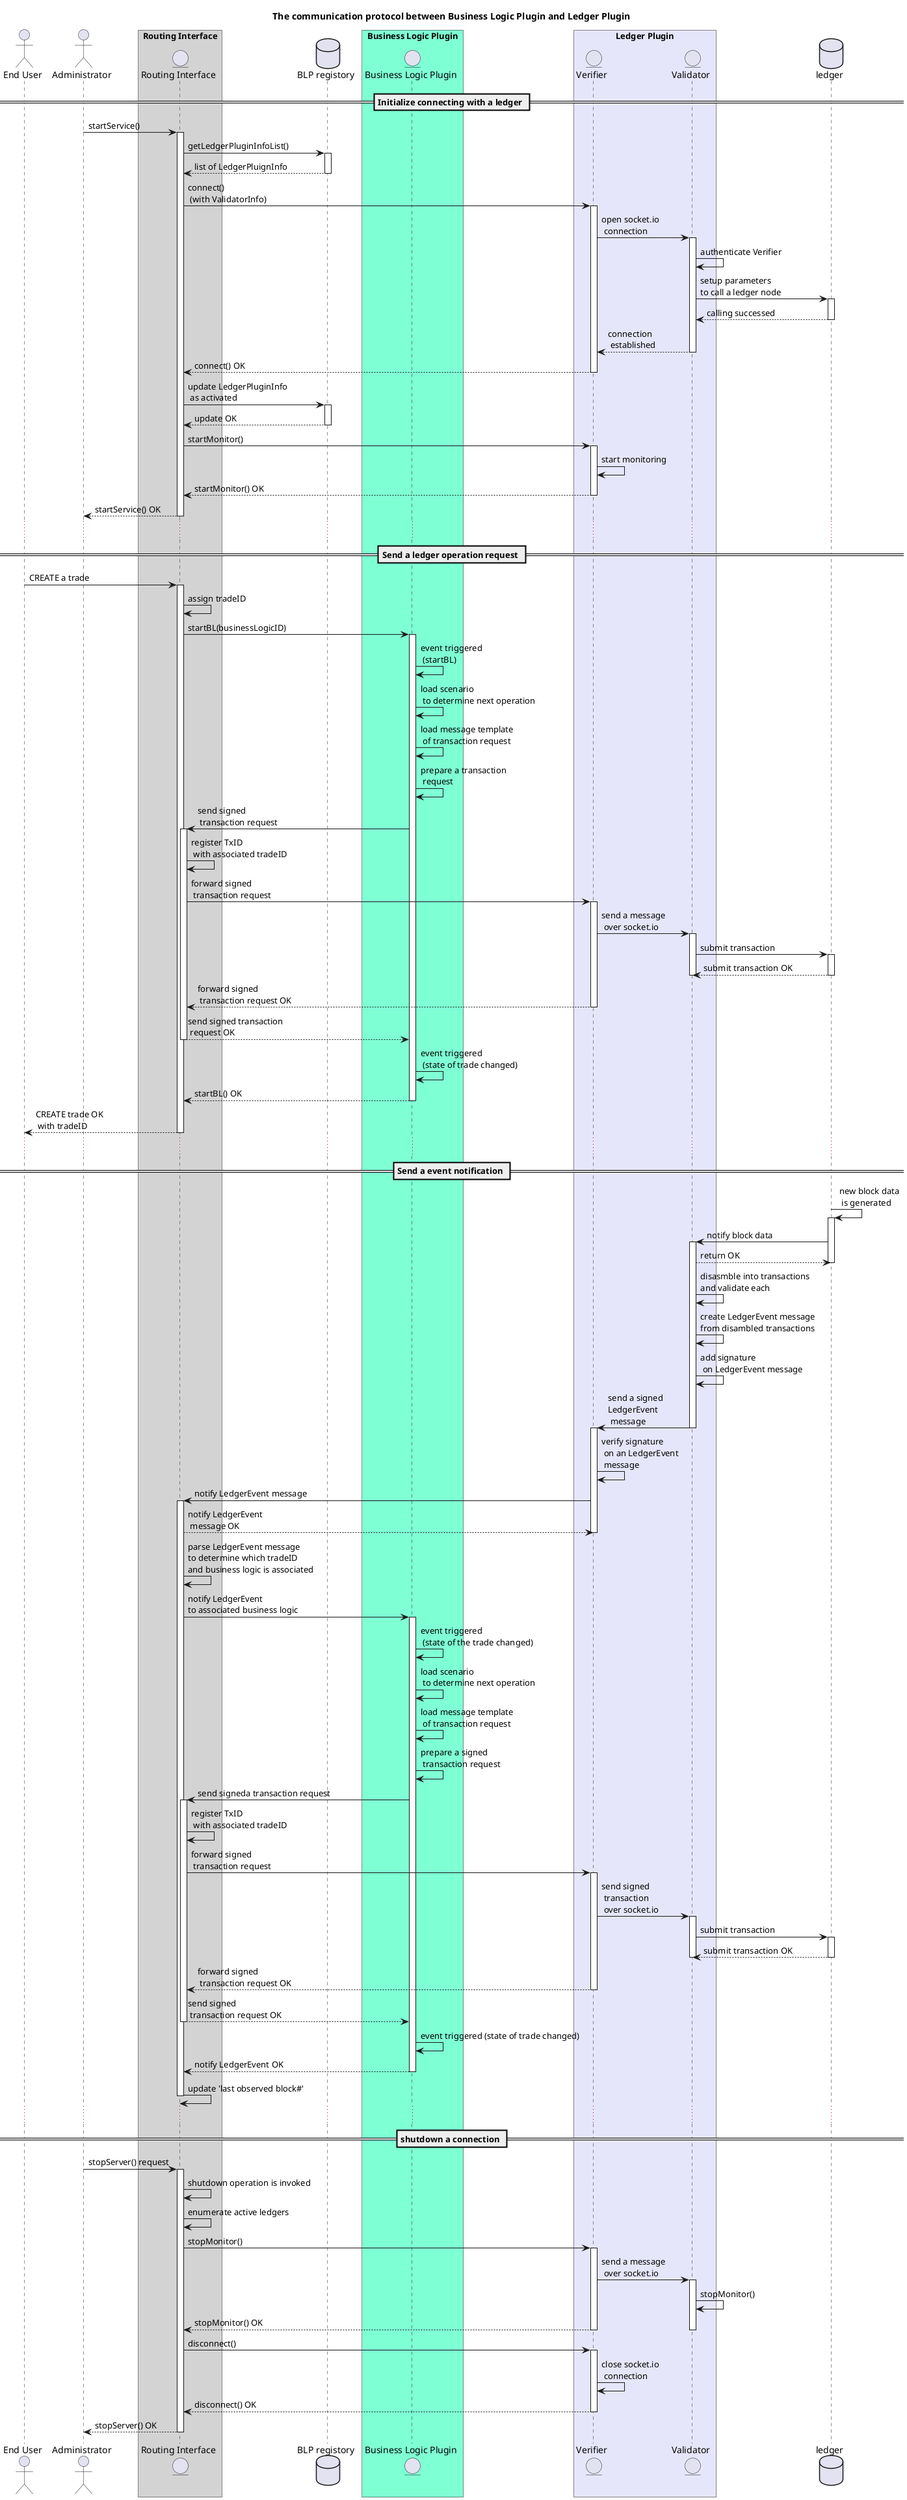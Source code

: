   
@startuml
title The communication protocol between Business Logic Plugin and Ledger Plugin

actor "End User" as euser
actor "Administrator" as admin

box "Routing Interface" #LightGray
entity "Routing Interface" as rif
end box

database "BLP registory" as blp_registry

box "Business Logic Plugin" #Aquamarine
entity "Business Logic Plugin" as blp
end box
box "Ledger Plugin" #Lavender
entity "Verifier" as verifier
entity "Validator" as validator
end box
database "ledger" as ledger

== Initialize connecting with a ledger ==
admin -> rif: startService()
activate rif
rif -> blp_registry: getLedgerPluginInfoList()
activate blp_registry
blp_registry --> rif: list of LedgerPluignInfo
deactivate 
rif -> verifier: connect()\n (with ValidatorInfo)
activate verifier
verifier -> validator: open socket.io\n connection
activate validator
validator -> validator: authenticate Verifier
validator -> ledger: setup parameters \nto call a ledger node
activate ledger
ledger --> validator: calling successed
deactivate ledger
validator --> verifier: connection\n established
deactivate validator
verifier --> rif: connect() OK
deactivate verifier
rif -> blp_registry: update LedgerPluginInfo\n as activated
activate blp_registry
blp_registry --> rif: update OK
deactivate blp_registry
rif -> verifier: startMonitor()
activate verifier
verifier -> verifier: start monitoring
verifier --> rif: startMonitor() OK
deactivate verifier
rif --> admin: startService() OK
deactivate rif
...

== Send a ledger operation request ==

euser -> rif: CREATE a trade
activate rif
rif -> rif: assign tradeID
rif -> blp: startBL(businessLogicID)
activate blp
blp -> blp: event triggered\n (startBL)
blp -> blp: load scenario\n to determine next operation
blp -> blp: load message template\n of transaction request
blp -> blp: prepare a transaction\n request
blp -> rif: send signed\n transaction request
activate rif
rif -> rif: register TxID\n with associated tradeID
rif -> verifier: forward signed\n transaction request
activate verifier
verifier -> validator: send a message\n over socket.io
activate validator
validator -> ledger: submit transaction
activate ledger
ledger --> validator: submit transaction OK
deactivate ledger
deactivate validator
verifier --> rif: forward signed\n transaction request OK
deactivate verifier
rif --> blp: send signed transaction\n request OK
deactivate rif
blp -> blp: event triggered\n (state of trade changed)
blp --> rif: startBL() OK
deactivate blp
rif --> euser: CREATE trade OK\n with tradeID
deactivate rif
deactivate validator
...

== Send a event notification ==

ledger -> ledger: new block data\n is generated
activate ledger
ledger -> validator: notify block data
activate validator
validator --> ledger: return OK
deactivate ledger
validator -> validator: disasmble into transactions \nand validate each
validator -> validator: create LedgerEvent message \nfrom disambled transactions
validator -> validator: add signature\n on LedgerEvent message
validator -> verifier: send a signed \nLedgerEvent\n message
deactivate validator
activate verifier
verifier -> verifier: verify signature\n on an LedgerEvent\n message
verifier -> rif: notify LedgerEvent message
activate rif
rif --> verifier: notify LedgerEvent\n message OK
deactivate verifier
rif -> rif: parse LedgerEvent message \nto determine which tradeID \nand business logic is associated
rif -> blp: notify LedgerEvent \nto associated business logic 
activate blp
blp -> blp: event triggered\n (state of the trade changed)

blp -> blp: load scenario\n to determine next operation
blp -> blp: load message template\n of transaction request
blp -> blp: prepare a signed\n transaction request
blp -> rif: send signeda transaction request
activate rif
rif -> rif: register TxID\n with associated tradeID
rif -> verifier: forward signed\n transaction request
activate verifier
verifier -> validator: send signed\n transaction\n over socket.io
activate validator

validator -> ledger: submit transaction
activate ledger
ledger --> validator: submit transaction OK
deactivate ledger
deactivate validator

verifier --> rif: forward signed\n transaction request OK
deactivate verifier
rif --> blp: send signed\n transaction request OK
deactivate rif
blp -> blp: event triggered (state of trade changed)
blp --> rif: notify LedgerEvent OK
deactivate blp

deactivate verifier
rif -> rif: update 'last observed block#'
deactivate rif
...

== shutdown a connection ==
admin -> rif: stopServer() request
activate rif
rif -> rif: shutdown operation is invoked
rif -> rif: enumerate active ledgers
rif -> verifier: stopMonitor()
activate verifier
verifier -> validator: send a message\n over socket.io
activate validator
validator -> validator: stopMonitor()
verifier --> rif: stopMonitor() OK
deactivate validator
deactivate verifier
rif -> verifier: disconnect()
activate verifier
verifier -> verifier: close socket.io\n connection
verifier --> rif: disconnect() OK
deactivate verifier
rif --> admin: stopServer() OK
deactivate rif

@enduml
